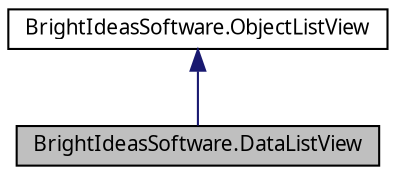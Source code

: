 digraph G
{
  edge [fontname="FreeSans.ttf",fontsize=10,labelfontname="FreeSans.ttf",labelfontsize=10];
  node [fontname="FreeSans.ttf",fontsize=10,shape=record];
  Node1 [label="BrightIdeasSoftware.DataListView",height=0.2,width=0.4,color="black", fillcolor="grey75", style="filled" fontcolor="black"];
  Node2 -> Node1 [dir=back,color="midnightblue",fontsize=10,style="solid",fontname="FreeSans.ttf"];
  Node2 [label="BrightIdeasSoftware.ObjectListView",height=0.2,width=0.4,color="black", fillcolor="white", style="filled",URL="$class_bright_ideas_software_1_1_object_list_view.html",tooltip="An object list displays 'aspects' of a collection of objects in a multi-column list..."];
}
